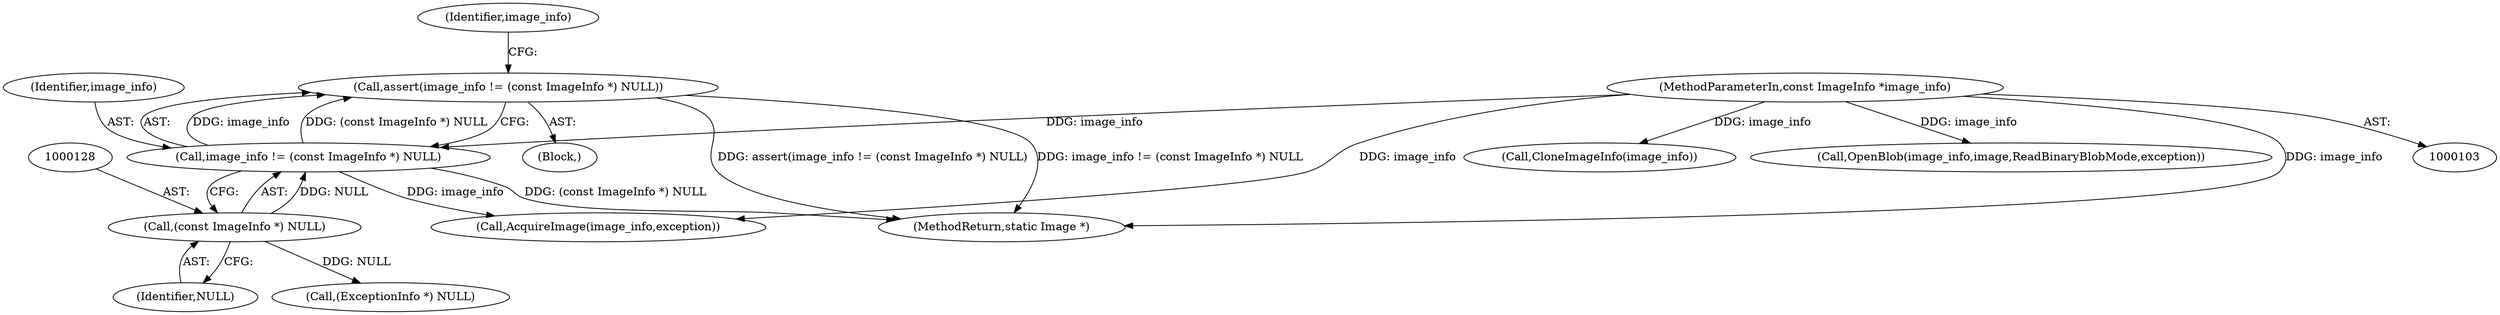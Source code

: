 digraph "0_ImageMagick_6b6bff054d569a77973f2140c0e86366e6168a6c@API" {
"1000124" [label="(Call,assert(image_info != (const ImageInfo *) NULL))"];
"1000125" [label="(Call,image_info != (const ImageInfo *) NULL)"];
"1000104" [label="(MethodParameterIn,const ImageInfo *image_info)"];
"1000127" [label="(Call,(const ImageInfo *) NULL)"];
"1000408" [label="(Call,CloneImageInfo(image_info))"];
"1000127" [label="(Call,(const ImageInfo *) NULL)"];
"1000126" [label="(Identifier,image_info)"];
"1000104" [label="(MethodParameterIn,const ImageInfo *image_info)"];
"1000133" [label="(Identifier,image_info)"];
"1000129" [label="(Identifier,NULL)"];
"1000125" [label="(Call,image_info != (const ImageInfo *) NULL)"];
"1000170" [label="(Call,OpenBlob(image_info,image,ReadBinaryBlobMode,exception))"];
"1000513" [label="(MethodReturn,static Image *)"];
"1000106" [label="(Block,)"];
"1000165" [label="(Call,AcquireImage(image_info,exception))"];
"1000154" [label="(Call,(ExceptionInfo *) NULL)"];
"1000124" [label="(Call,assert(image_info != (const ImageInfo *) NULL))"];
"1000124" -> "1000106"  [label="AST: "];
"1000124" -> "1000125"  [label="CFG: "];
"1000125" -> "1000124"  [label="AST: "];
"1000133" -> "1000124"  [label="CFG: "];
"1000124" -> "1000513"  [label="DDG: image_info != (const ImageInfo *) NULL"];
"1000124" -> "1000513"  [label="DDG: assert(image_info != (const ImageInfo *) NULL)"];
"1000125" -> "1000124"  [label="DDG: image_info"];
"1000125" -> "1000124"  [label="DDG: (const ImageInfo *) NULL"];
"1000125" -> "1000127"  [label="CFG: "];
"1000126" -> "1000125"  [label="AST: "];
"1000127" -> "1000125"  [label="AST: "];
"1000125" -> "1000513"  [label="DDG: (const ImageInfo *) NULL"];
"1000104" -> "1000125"  [label="DDG: image_info"];
"1000127" -> "1000125"  [label="DDG: NULL"];
"1000125" -> "1000165"  [label="DDG: image_info"];
"1000104" -> "1000103"  [label="AST: "];
"1000104" -> "1000513"  [label="DDG: image_info"];
"1000104" -> "1000165"  [label="DDG: image_info"];
"1000104" -> "1000170"  [label="DDG: image_info"];
"1000104" -> "1000408"  [label="DDG: image_info"];
"1000127" -> "1000129"  [label="CFG: "];
"1000128" -> "1000127"  [label="AST: "];
"1000129" -> "1000127"  [label="AST: "];
"1000127" -> "1000154"  [label="DDG: NULL"];
}
